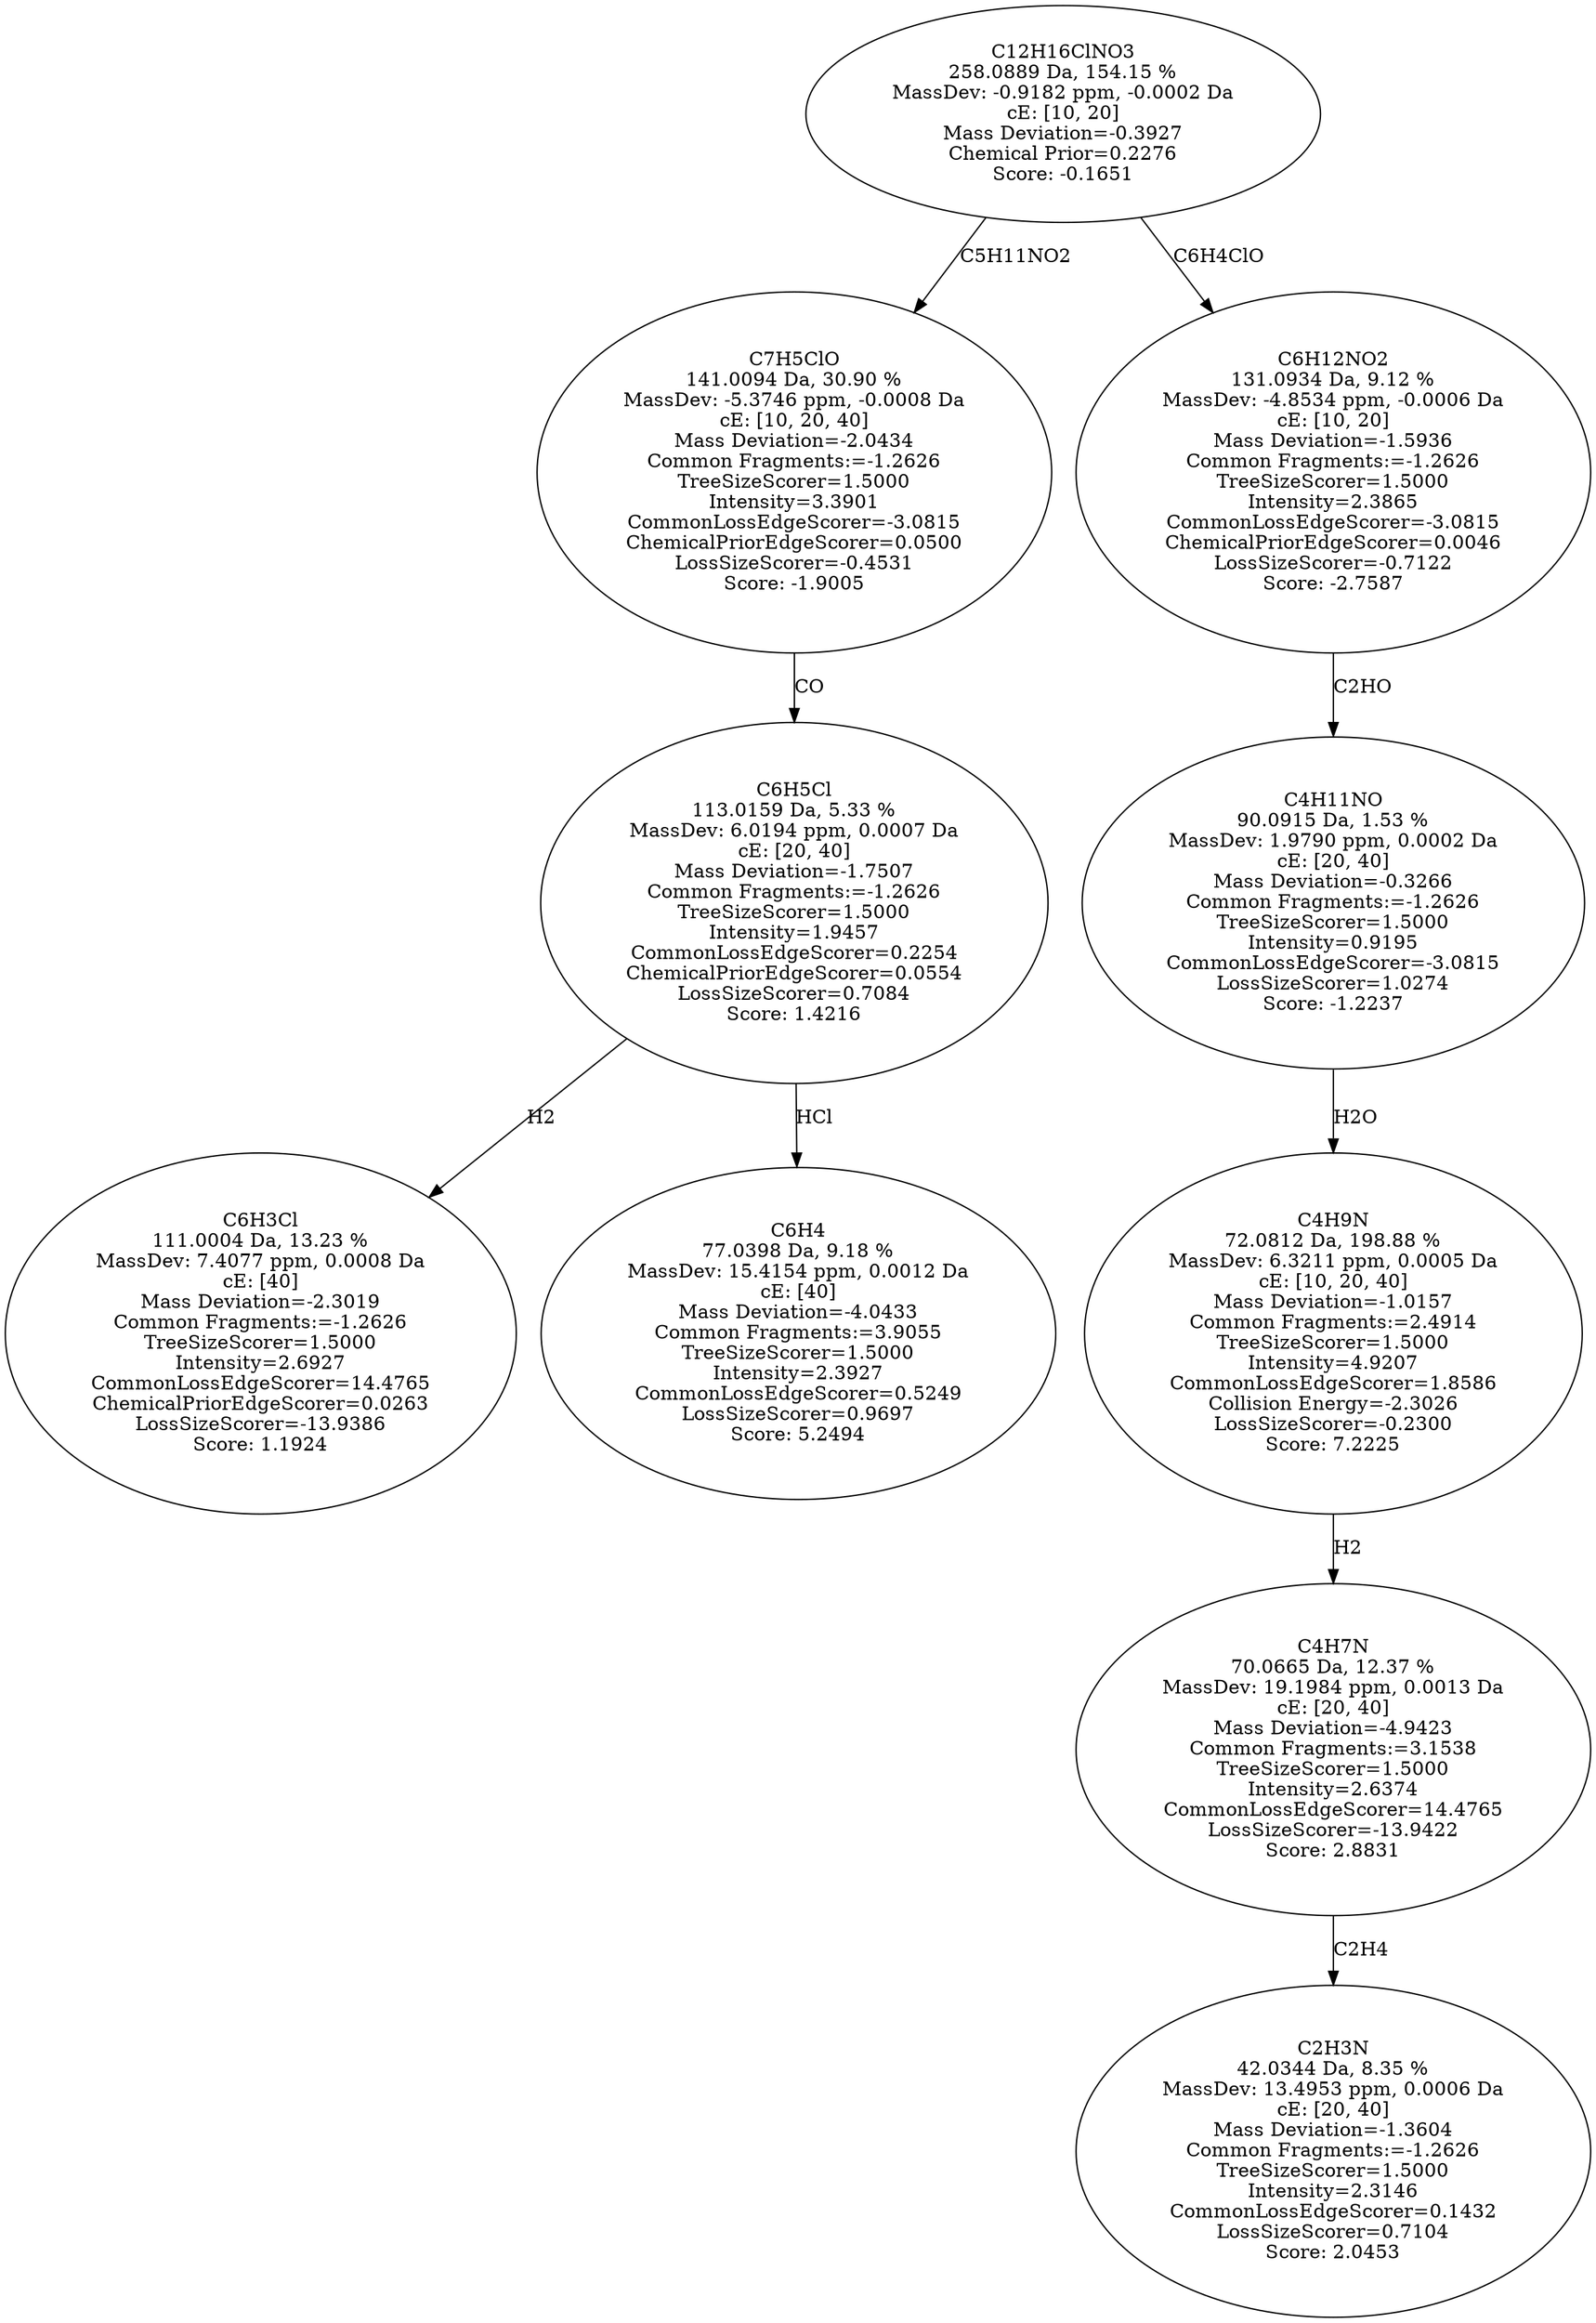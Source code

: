 strict digraph {
v1 [label="C6H3Cl\n111.0004 Da, 13.23 %\nMassDev: 7.4077 ppm, 0.0008 Da\ncE: [40]\nMass Deviation=-2.3019\nCommon Fragments:=-1.2626\nTreeSizeScorer=1.5000\nIntensity=2.6927\nCommonLossEdgeScorer=14.4765\nChemicalPriorEdgeScorer=0.0263\nLossSizeScorer=-13.9386\nScore: 1.1924"];
v2 [label="C6H4\n77.0398 Da, 9.18 %\nMassDev: 15.4154 ppm, 0.0012 Da\ncE: [40]\nMass Deviation=-4.0433\nCommon Fragments:=3.9055\nTreeSizeScorer=1.5000\nIntensity=2.3927\nCommonLossEdgeScorer=0.5249\nLossSizeScorer=0.9697\nScore: 5.2494"];
v3 [label="C6H5Cl\n113.0159 Da, 5.33 %\nMassDev: 6.0194 ppm, 0.0007 Da\ncE: [20, 40]\nMass Deviation=-1.7507\nCommon Fragments:=-1.2626\nTreeSizeScorer=1.5000\nIntensity=1.9457\nCommonLossEdgeScorer=0.2254\nChemicalPriorEdgeScorer=0.0554\nLossSizeScorer=0.7084\nScore: 1.4216"];
v4 [label="C7H5ClO\n141.0094 Da, 30.90 %\nMassDev: -5.3746 ppm, -0.0008 Da\ncE: [10, 20, 40]\nMass Deviation=-2.0434\nCommon Fragments:=-1.2626\nTreeSizeScorer=1.5000\nIntensity=3.3901\nCommonLossEdgeScorer=-3.0815\nChemicalPriorEdgeScorer=0.0500\nLossSizeScorer=-0.4531\nScore: -1.9005"];
v5 [label="C2H3N\n42.0344 Da, 8.35 %\nMassDev: 13.4953 ppm, 0.0006 Da\ncE: [20, 40]\nMass Deviation=-1.3604\nCommon Fragments:=-1.2626\nTreeSizeScorer=1.5000\nIntensity=2.3146\nCommonLossEdgeScorer=0.1432\nLossSizeScorer=0.7104\nScore: 2.0453"];
v6 [label="C4H7N\n70.0665 Da, 12.37 %\nMassDev: 19.1984 ppm, 0.0013 Da\ncE: [20, 40]\nMass Deviation=-4.9423\nCommon Fragments:=3.1538\nTreeSizeScorer=1.5000\nIntensity=2.6374\nCommonLossEdgeScorer=14.4765\nLossSizeScorer=-13.9422\nScore: 2.8831"];
v7 [label="C4H9N\n72.0812 Da, 198.88 %\nMassDev: 6.3211 ppm, 0.0005 Da\ncE: [10, 20, 40]\nMass Deviation=-1.0157\nCommon Fragments:=2.4914\nTreeSizeScorer=1.5000\nIntensity=4.9207\nCommonLossEdgeScorer=1.8586\nCollision Energy=-2.3026\nLossSizeScorer=-0.2300\nScore: 7.2225"];
v8 [label="C4H11NO\n90.0915 Da, 1.53 %\nMassDev: 1.9790 ppm, 0.0002 Da\ncE: [20, 40]\nMass Deviation=-0.3266\nCommon Fragments:=-1.2626\nTreeSizeScorer=1.5000\nIntensity=0.9195\nCommonLossEdgeScorer=-3.0815\nLossSizeScorer=1.0274\nScore: -1.2237"];
v9 [label="C6H12NO2\n131.0934 Da, 9.12 %\nMassDev: -4.8534 ppm, -0.0006 Da\ncE: [10, 20]\nMass Deviation=-1.5936\nCommon Fragments:=-1.2626\nTreeSizeScorer=1.5000\nIntensity=2.3865\nCommonLossEdgeScorer=-3.0815\nChemicalPriorEdgeScorer=0.0046\nLossSizeScorer=-0.7122\nScore: -2.7587"];
v10 [label="C12H16ClNO3\n258.0889 Da, 154.15 %\nMassDev: -0.9182 ppm, -0.0002 Da\ncE: [10, 20]\nMass Deviation=-0.3927\nChemical Prior=0.2276\nScore: -0.1651"];
v3 -> v1 [label="H2"];
v3 -> v2 [label="HCl"];
v4 -> v3 [label="CO"];
v10 -> v4 [label="C5H11NO2"];
v6 -> v5 [label="C2H4"];
v7 -> v6 [label="H2"];
v8 -> v7 [label="H2O"];
v9 -> v8 [label="C2HO"];
v10 -> v9 [label="C6H4ClO"];
}